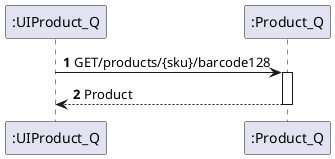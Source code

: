 @startuml
'https://plantuml.com/sequence-diagram

autoactivate on
autonumber

participant ":UIProduct_Q" as pro
participant ":Product_Q" as pro1

pro -> pro1: GET/products/{sku}/barcode128
pro1 --> pro: Product
@enduml
